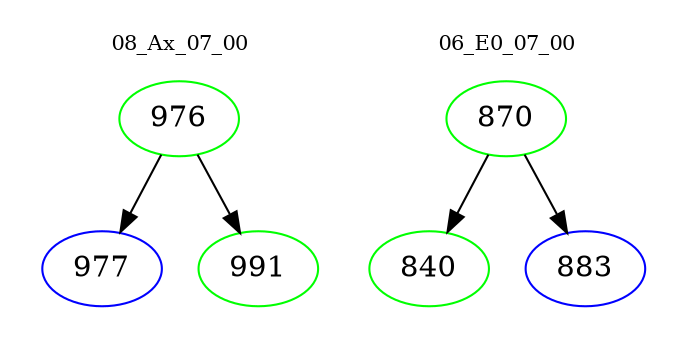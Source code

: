 digraph{
subgraph cluster_0 {
color = white
label = "08_Ax_07_00";
fontsize=10;
T0_976 [label="976", color="green"]
T0_976 -> T0_977 [color="black"]
T0_977 [label="977", color="blue"]
T0_976 -> T0_991 [color="black"]
T0_991 [label="991", color="green"]
}
subgraph cluster_1 {
color = white
label = "06_E0_07_00";
fontsize=10;
T1_870 [label="870", color="green"]
T1_870 -> T1_840 [color="black"]
T1_840 [label="840", color="green"]
T1_870 -> T1_883 [color="black"]
T1_883 [label="883", color="blue"]
}
}
